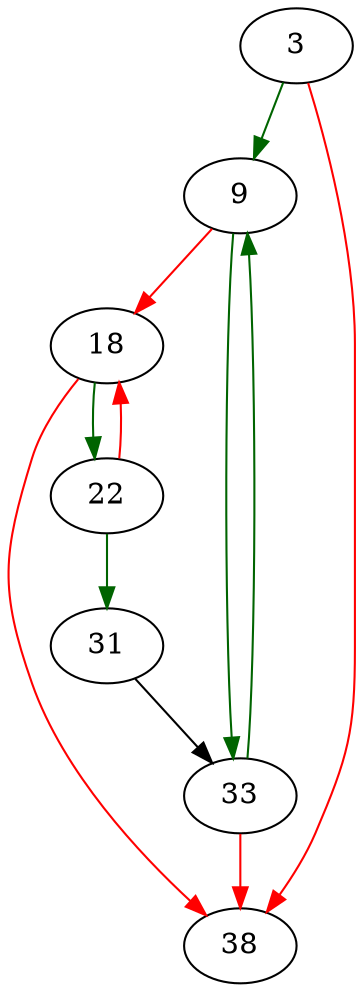 strict digraph "hash_get_entries" {
	// Node definitions.
	3 [entry=true];
	9;
	38;
	33;
	18;
	22;
	31;

	// Edge definitions.
	3 -> 9 [
		color=darkgreen
		cond=true
	];
	3 -> 38 [
		color=red
		cond=false
	];
	9 -> 33 [
		color=darkgreen
		cond=true
	];
	9 -> 18 [
		color=red
		cond=false
	];
	33 -> 9 [
		color=darkgreen
		cond=true
	];
	33 -> 38 [
		color=red
		cond=false
	];
	18 -> 38 [
		color=red
		cond=false
	];
	18 -> 22 [
		color=darkgreen
		cond=true
	];
	22 -> 18 [
		color=red
		cond=false
	];
	22 -> 31 [
		color=darkgreen
		cond=true
	];
	31 -> 33;
}